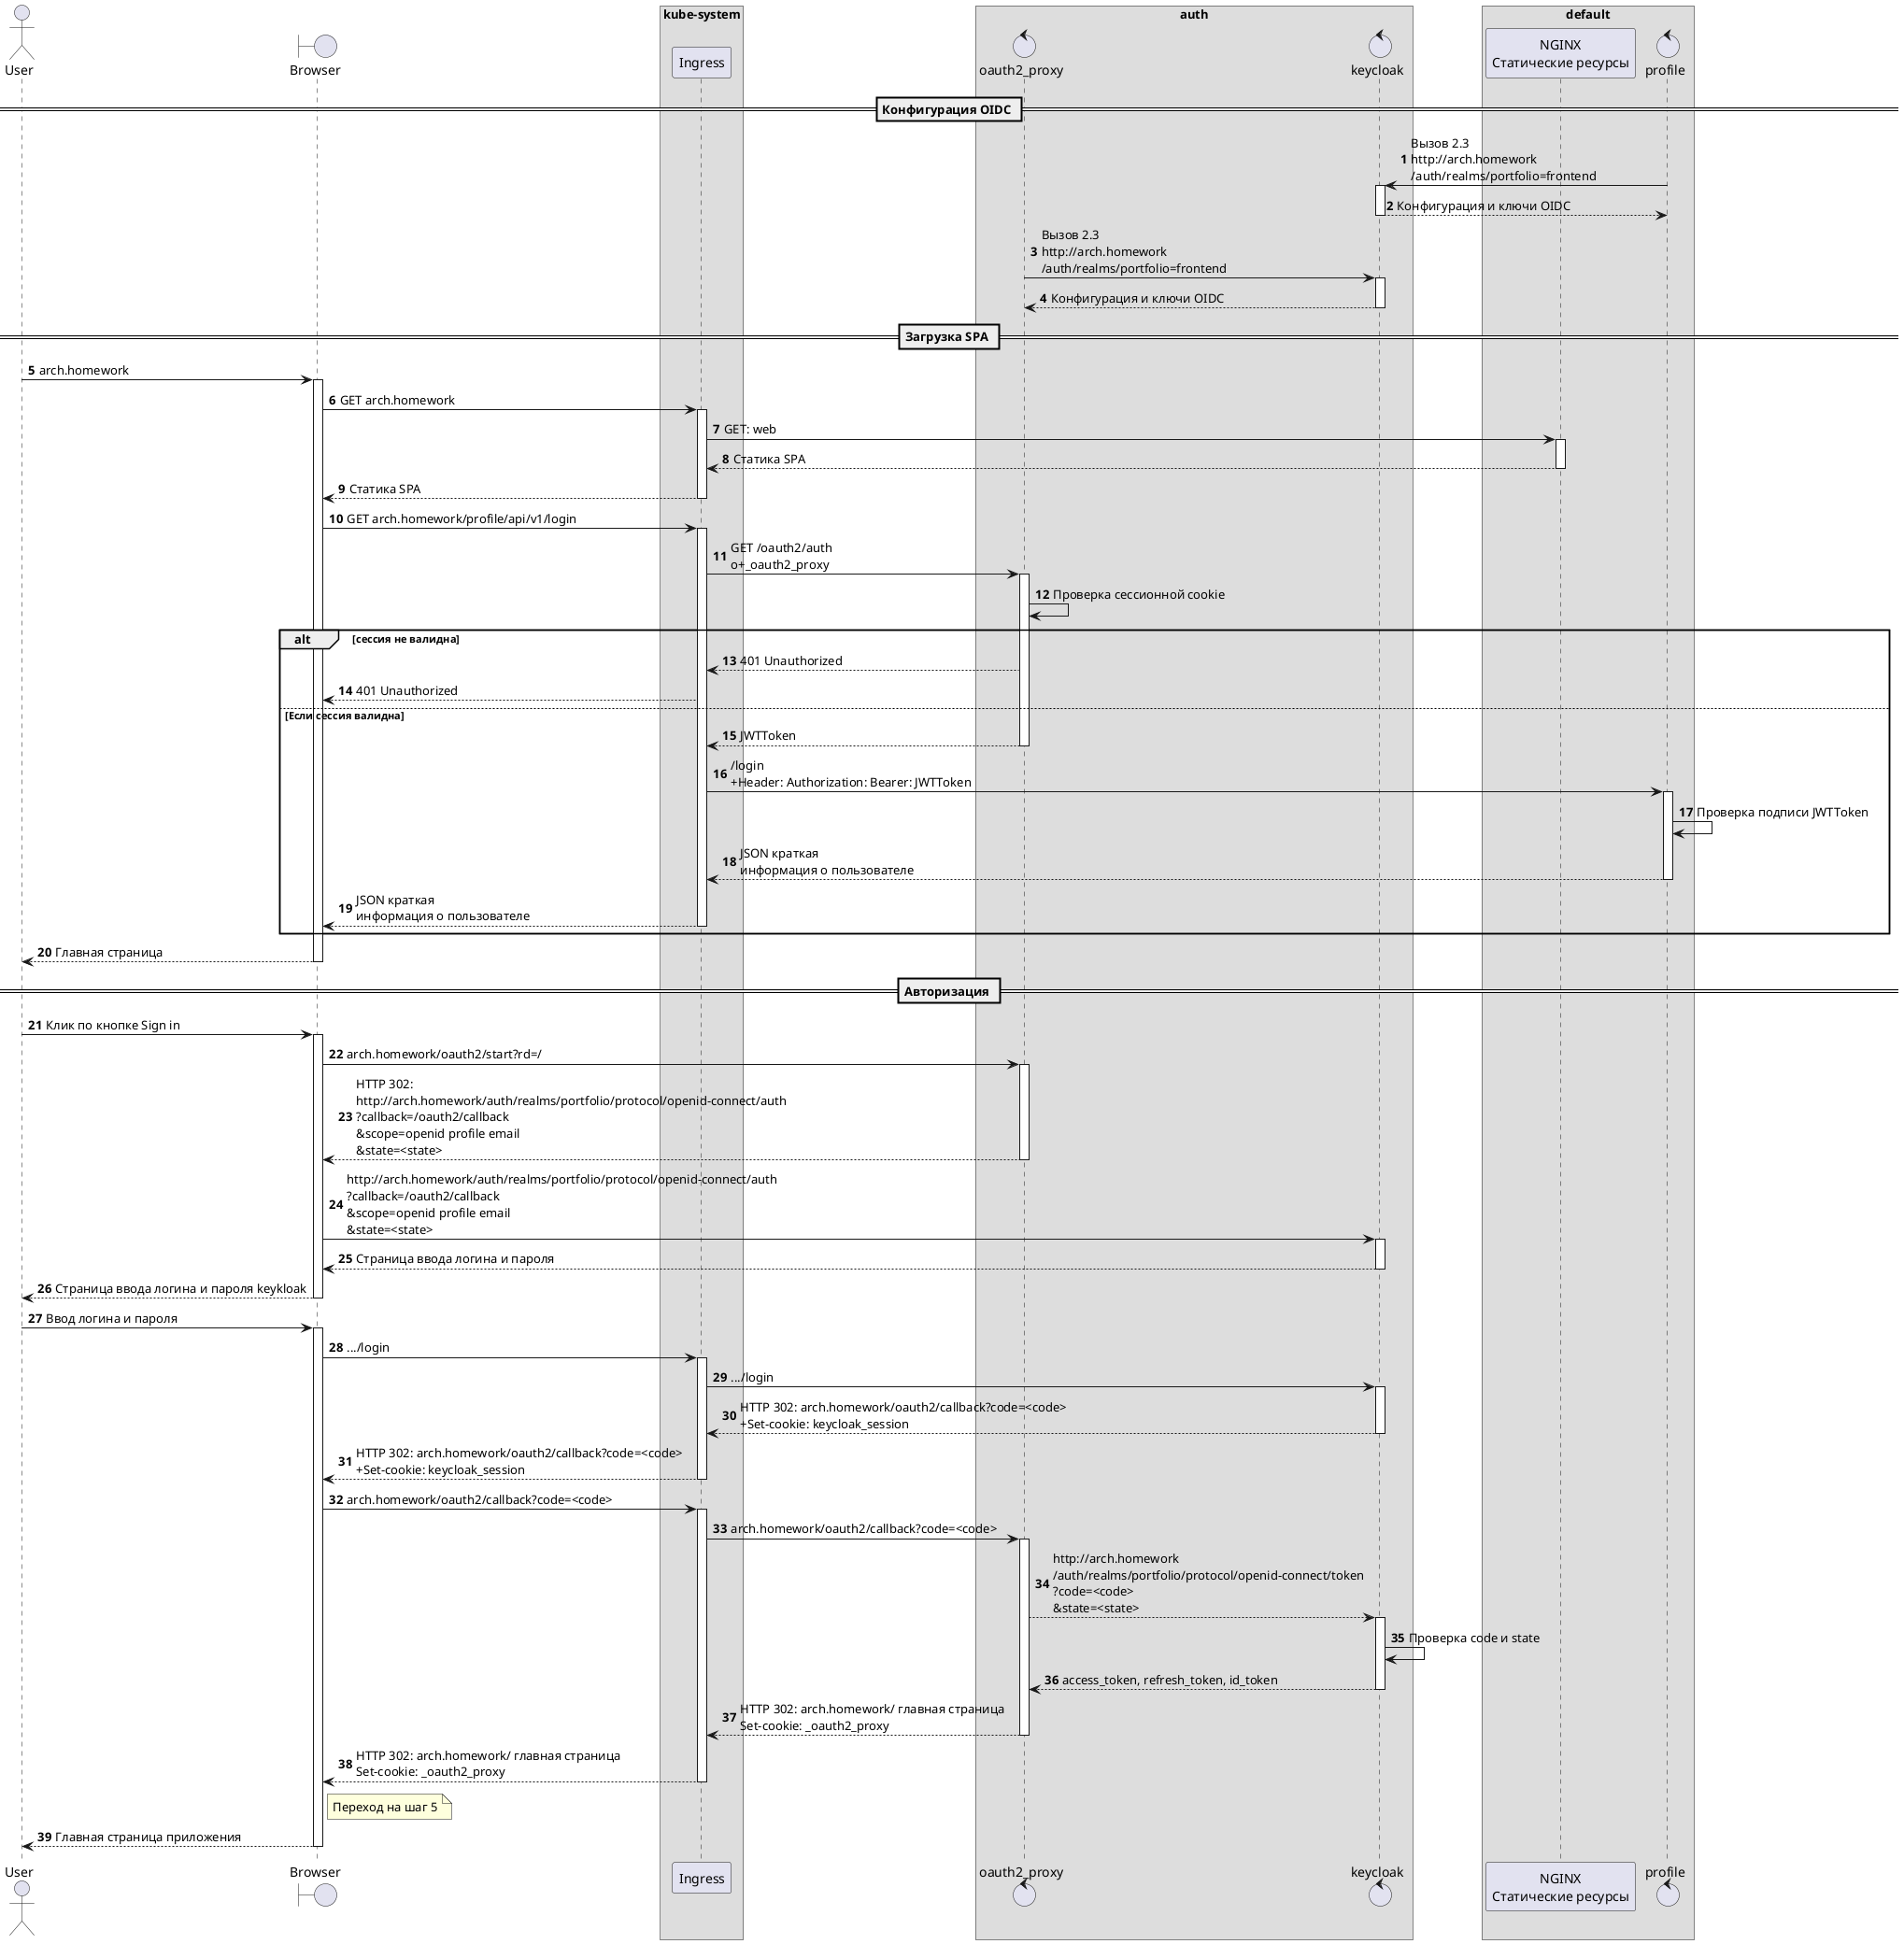 @startuml
autonumber
Actor User
Boundary Browser
box kube-system
participant Ingress
end box

box auth
control oauth2_proxy as oauth2
control keycloak as OIDC
end box

box default
participant "NGINX\nСтатические ресурсы" as WEB
control profile
end box
== Конфигурация OIDC == 
profile->OIDC: Вызов 2.3\nhttp://arch.homework\n/auth/realms/portfolio=frontend
activate OIDC
OIDC-->profile: Конфигурация и ключи OIDC
deactivate OIDC
oauth2->OIDC: Вызов 2.3\nhttp://arch.homework\n/auth/realms/portfolio=frontend
activate OIDC
OIDC-->oauth2: Конфигурация и ключи OIDC
deactivate OIDC

== Загрузка SPA ==

User->Browser: arch.homework
activate Browser
    Browser->Ingress: GET arch.homework
    activate Ingress
        Ingress->WEB: GET: web
        activate WEB
        WEB-->Ingress: Статика SPA
        deactivate WEB
    Ingress-->Browser:  Статика SPA
    deactivate Ingress

    Browser->Ingress: GET arch.homework/profile/api/v1/login
    activate Ingress
        Ingress->oauth2: GET /oauth2/auth\no+_oauth2_proxy
        activate oauth2
        oauth2->oauth2: Проверка сессионной cookie
alt сессия не валидна
        oauth2-->Ingress: 401 Unauthorized        
    Ingress-->Browser: 401 Unauthorized
else Если сессия валидна
    oauth2-->Ingress: JWTToken
    deactivate oauth2
    Ingress->profile: /login\n+Header: Authorization: Bearer: JWTToken
    activate profile
    profile->profile: Проверка подписи JWTToken
    profile-->Ingress: JSON краткая\nинформация о пользователе
    deactivate profile
    Ingress-->Browser: JSON краткая\nинформация о пользователе
    deactivate Ingress
end
    
    
Browser-->User: Главная страница
deactivate Browser

== Авторизация ==

User->Browser: Клик по кнопке Sign in
activate Browser
    Browser->oauth2: arch.homework/oauth2/start?rd=/
    activate oauth2
    oauth2-->Browser: HTTP 302:\nhttp://arch.homework/auth/realms/portfolio/protocol/openid-connect/auth\n?callback=/oauth2/callback\n&scope=openid profile email\n&state=<state>
    deactivate oauth2

    Browser->OIDC: http://arch.homework/auth/realms/portfolio/protocol/openid-connect/auth\n?callback=/oauth2/callback\n&scope=openid profile email\n&state=<state>
    activate OIDC
    OIDC-->Browser: Страница ввода логина и пароля
    deactivate OIDC
Browser-->User: Страница ввода логина и пароля keykloak
deactivate Browser

User->Browser: Ввод логина и пароля
activate Browser
    Browser->Ingress: .../login
    activate Ingress
        Ingress->OIDC: .../login
        activate OIDC
        OIDC-->Ingress: HTTP 302: arch.homework/oauth2/callback?code=<code>\n+Set-cookie: keycloak_session
        deactivate OIDC
    Ingress-->Browser: HTTP 302: arch.homework/oauth2/callback?code=<code>\n+Set-cookie: keycloak_session
    deactivate Ingress

    Browser->Ingress: arch.homework/oauth2/callback?code=<code>
    activate Ingress
        Ingress->oauth2: arch.homework/oauth2/callback?code=<code>
        activate oauth2
            oauth2-->OIDC: http://arch.homework\n/auth/realms/portfolio/protocol/openid-connect/token\n?code=<code>\n&state=<state>
            activate OIDC
            OIDC->OIDC: Проверка code и state
            OIDC-->oauth2: access_token, refresh_token, id_token
            deactivate OIDC
        oauth2-->Ingress: HTTP 302: arch.homework/ главная страница\nSet-cookie: _oauth2_proxy
        deactivate oauth2   
    Ingress-->Browser: HTTP 302: arch.homework/ главная страница\nSet-cookie: _oauth2_proxy
    deactivate Ingress
    note right of Browser: Переход на шаг 5
Browser-->User: Главная страница приложения
deactivate Browser

@enduml